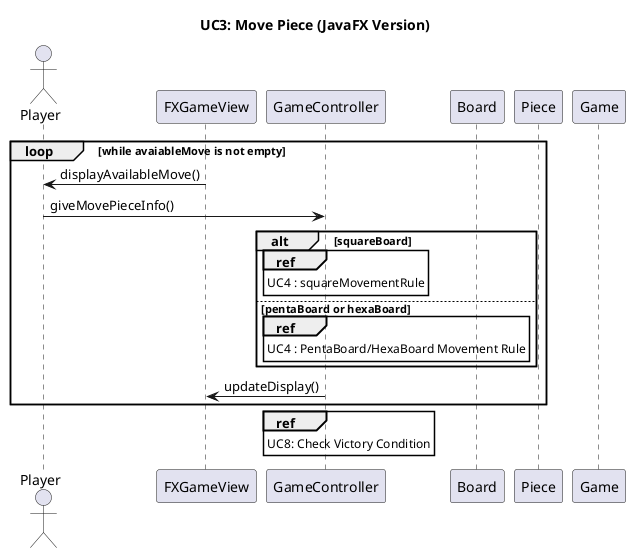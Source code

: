 @startuml
title UC3: Move Piece (JavaFX Version)

actor Player
participant FXGameView as FXGameView
participant GameController as GameController
participant Board as Board
participant Piece as Piece
participant Game as Game

loop while avaiableMove is not empty
FXGameView -> Player : displayAvailableMove()
Player-> GameController : giveMovePieceInfo()
alt squareBoard
	ref over GameController
		UC4 : squareMovementRule
	end ref
else pentaBoard or hexaBoard
	ref over GameController
		UC4 : PentaBoard/HexaBoard Movement Rule
	end ref
end alt
GameController -> FXGameView : updateDisplay()
end loop

ref over GameController
	UC8: Check Victory Condition
end ref


@enduml
